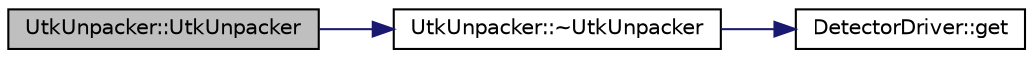 digraph "UtkUnpacker::UtkUnpacker"
{
  edge [fontname="Helvetica",fontsize="10",labelfontname="Helvetica",labelfontsize="10"];
  node [fontname="Helvetica",fontsize="10",shape=record];
  rankdir="LR";
  Node1 [label="UtkUnpacker::UtkUnpacker",height=0.2,width=0.4,color="black", fillcolor="grey75", style="filled", fontcolor="black"];
  Node1 -> Node2 [color="midnightblue",fontsize="10",style="solid",fontname="Helvetica"];
  Node2 [label="UtkUnpacker::~UtkUnpacker",height=0.2,width=0.4,color="black", fillcolor="white", style="filled",URL="$d4/d48/class_utk_unpacker.html#a33ab39416d3abcb6c27de534338837ae",tooltip="Default destructor that deconstructs the DetectorDriver singleton. "];
  Node2 -> Node3 [color="midnightblue",fontsize="10",style="solid",fontname="Helvetica"];
  Node3 [label="DetectorDriver::get",height=0.2,width=0.4,color="black", fillcolor="white", style="filled",URL="$de/d91/class_detector_driver.html#a374a759674faebb18f7a2b4fa06c7a70"];
}
